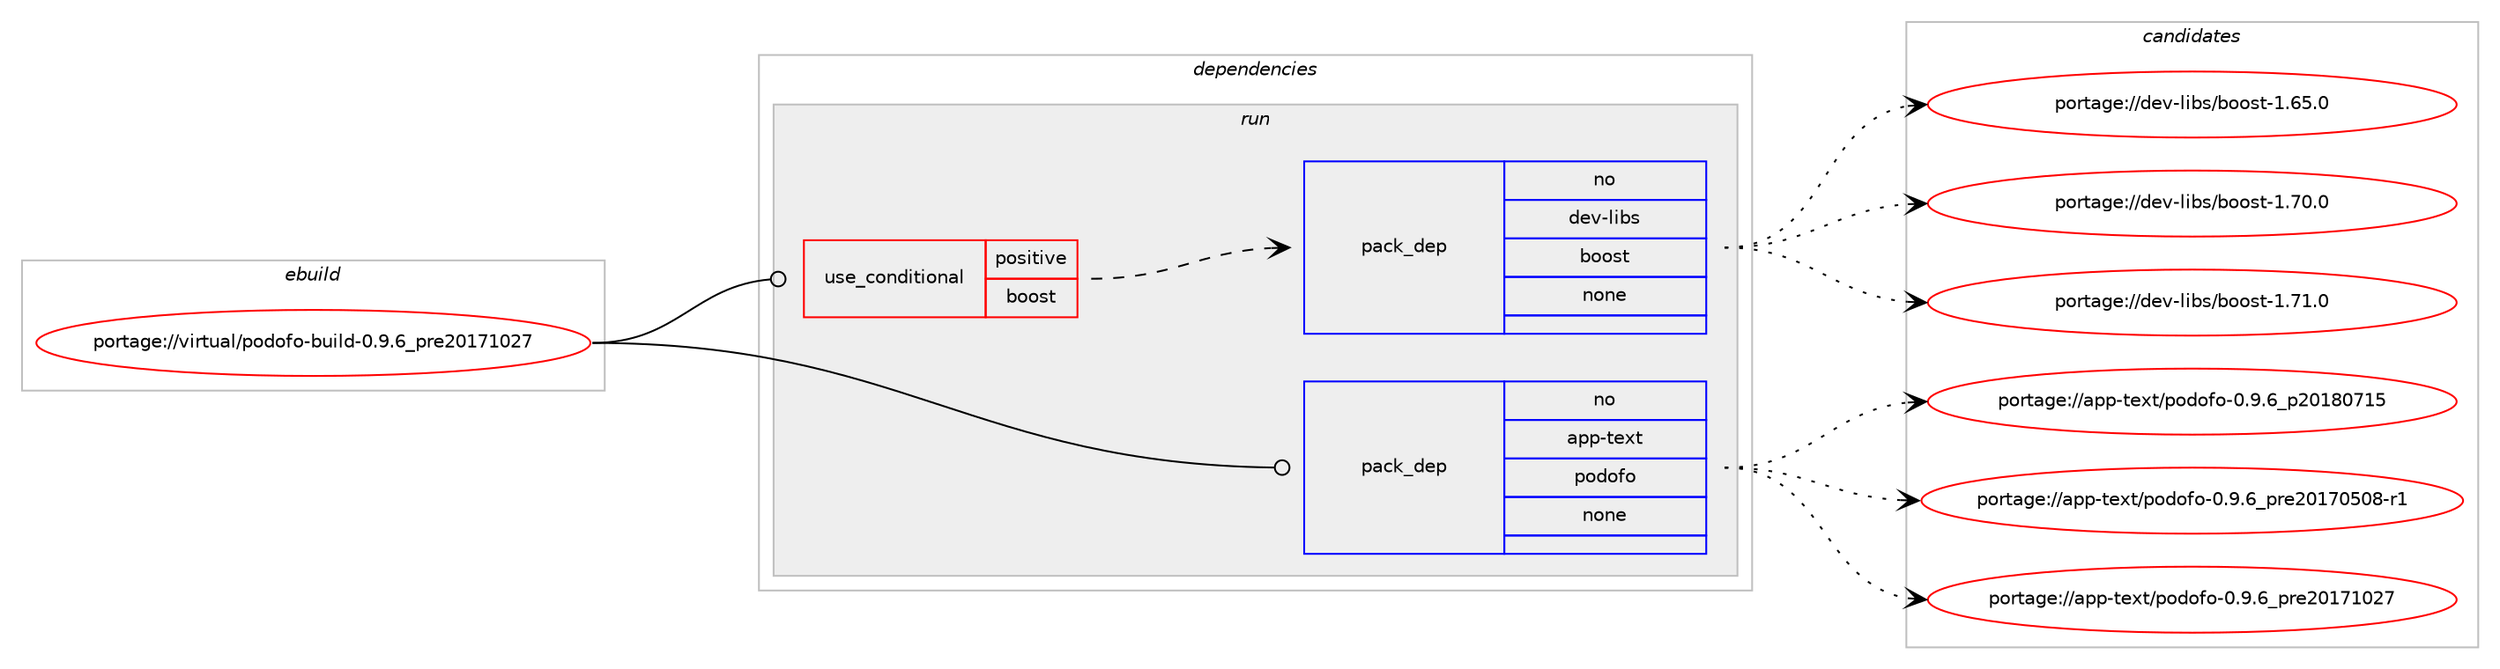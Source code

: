digraph prolog {

# *************
# Graph options
# *************

newrank=true;
concentrate=true;
compound=true;
graph [rankdir=LR,fontname=Helvetica,fontsize=10,ranksep=1.5];#, ranksep=2.5, nodesep=0.2];
edge  [arrowhead=vee];
node  [fontname=Helvetica,fontsize=10];

# **********
# The ebuild
# **********

subgraph cluster_leftcol {
color=gray;
rank=same;
label=<<i>ebuild</i>>;
id [label="portage://virtual/podofo-build-0.9.6_pre20171027", color=red, width=4, href="../virtual/podofo-build-0.9.6_pre20171027.svg"];
}

# ****************
# The dependencies
# ****************

subgraph cluster_midcol {
color=gray;
label=<<i>dependencies</i>>;
subgraph cluster_compile {
fillcolor="#eeeeee";
style=filled;
label=<<i>compile</i>>;
}
subgraph cluster_compileandrun {
fillcolor="#eeeeee";
style=filled;
label=<<i>compile and run</i>>;
}
subgraph cluster_run {
fillcolor="#eeeeee";
style=filled;
label=<<i>run</i>>;
subgraph cond104986 {
dependency435756 [label=<<TABLE BORDER="0" CELLBORDER="1" CELLSPACING="0" CELLPADDING="4"><TR><TD ROWSPAN="3" CELLPADDING="10">use_conditional</TD></TR><TR><TD>positive</TD></TR><TR><TD>boost</TD></TR></TABLE>>, shape=none, color=red];
subgraph pack323096 {
dependency435757 [label=<<TABLE BORDER="0" CELLBORDER="1" CELLSPACING="0" CELLPADDING="4" WIDTH="220"><TR><TD ROWSPAN="6" CELLPADDING="30">pack_dep</TD></TR><TR><TD WIDTH="110">no</TD></TR><TR><TD>dev-libs</TD></TR><TR><TD>boost</TD></TR><TR><TD>none</TD></TR><TR><TD></TD></TR></TABLE>>, shape=none, color=blue];
}
dependency435756:e -> dependency435757:w [weight=20,style="dashed",arrowhead="vee"];
}
id:e -> dependency435756:w [weight=20,style="solid",arrowhead="odot"];
subgraph pack323097 {
dependency435758 [label=<<TABLE BORDER="0" CELLBORDER="1" CELLSPACING="0" CELLPADDING="4" WIDTH="220"><TR><TD ROWSPAN="6" CELLPADDING="30">pack_dep</TD></TR><TR><TD WIDTH="110">no</TD></TR><TR><TD>app-text</TD></TR><TR><TD>podofo</TD></TR><TR><TD>none</TD></TR><TR><TD></TD></TR></TABLE>>, shape=none, color=blue];
}
id:e -> dependency435758:w [weight=20,style="solid",arrowhead="odot"];
}
}

# **************
# The candidates
# **************

subgraph cluster_choices {
rank=same;
color=gray;
label=<<i>candidates</i>>;

subgraph choice323096 {
color=black;
nodesep=1;
choiceportage1001011184510810598115479811111111511645494654534648 [label="portage://dev-libs/boost-1.65.0", color=red, width=4,href="../dev-libs/boost-1.65.0.svg"];
choiceportage1001011184510810598115479811111111511645494655484648 [label="portage://dev-libs/boost-1.70.0", color=red, width=4,href="../dev-libs/boost-1.70.0.svg"];
choiceportage1001011184510810598115479811111111511645494655494648 [label="portage://dev-libs/boost-1.71.0", color=red, width=4,href="../dev-libs/boost-1.71.0.svg"];
dependency435757:e -> choiceportage1001011184510810598115479811111111511645494654534648:w [style=dotted,weight="100"];
dependency435757:e -> choiceportage1001011184510810598115479811111111511645494655484648:w [style=dotted,weight="100"];
dependency435757:e -> choiceportage1001011184510810598115479811111111511645494655494648:w [style=dotted,weight="100"];
}
subgraph choice323097 {
color=black;
nodesep=1;
choiceportage971121124511610112011647112111100111102111454846574654951125048495648554953 [label="portage://app-text/podofo-0.9.6_p20180715", color=red, width=4,href="../app-text/podofo-0.9.6_p20180715.svg"];
choiceportage9711211245116101120116471121111001111021114548465746549511211410150484955485348564511449 [label="portage://app-text/podofo-0.9.6_pre20170508-r1", color=red, width=4,href="../app-text/podofo-0.9.6_pre20170508-r1.svg"];
choiceportage971121124511610112011647112111100111102111454846574654951121141015048495549485055 [label="portage://app-text/podofo-0.9.6_pre20171027", color=red, width=4,href="../app-text/podofo-0.9.6_pre20171027.svg"];
dependency435758:e -> choiceportage971121124511610112011647112111100111102111454846574654951125048495648554953:w [style=dotted,weight="100"];
dependency435758:e -> choiceportage9711211245116101120116471121111001111021114548465746549511211410150484955485348564511449:w [style=dotted,weight="100"];
dependency435758:e -> choiceportage971121124511610112011647112111100111102111454846574654951121141015048495549485055:w [style=dotted,weight="100"];
}
}

}
